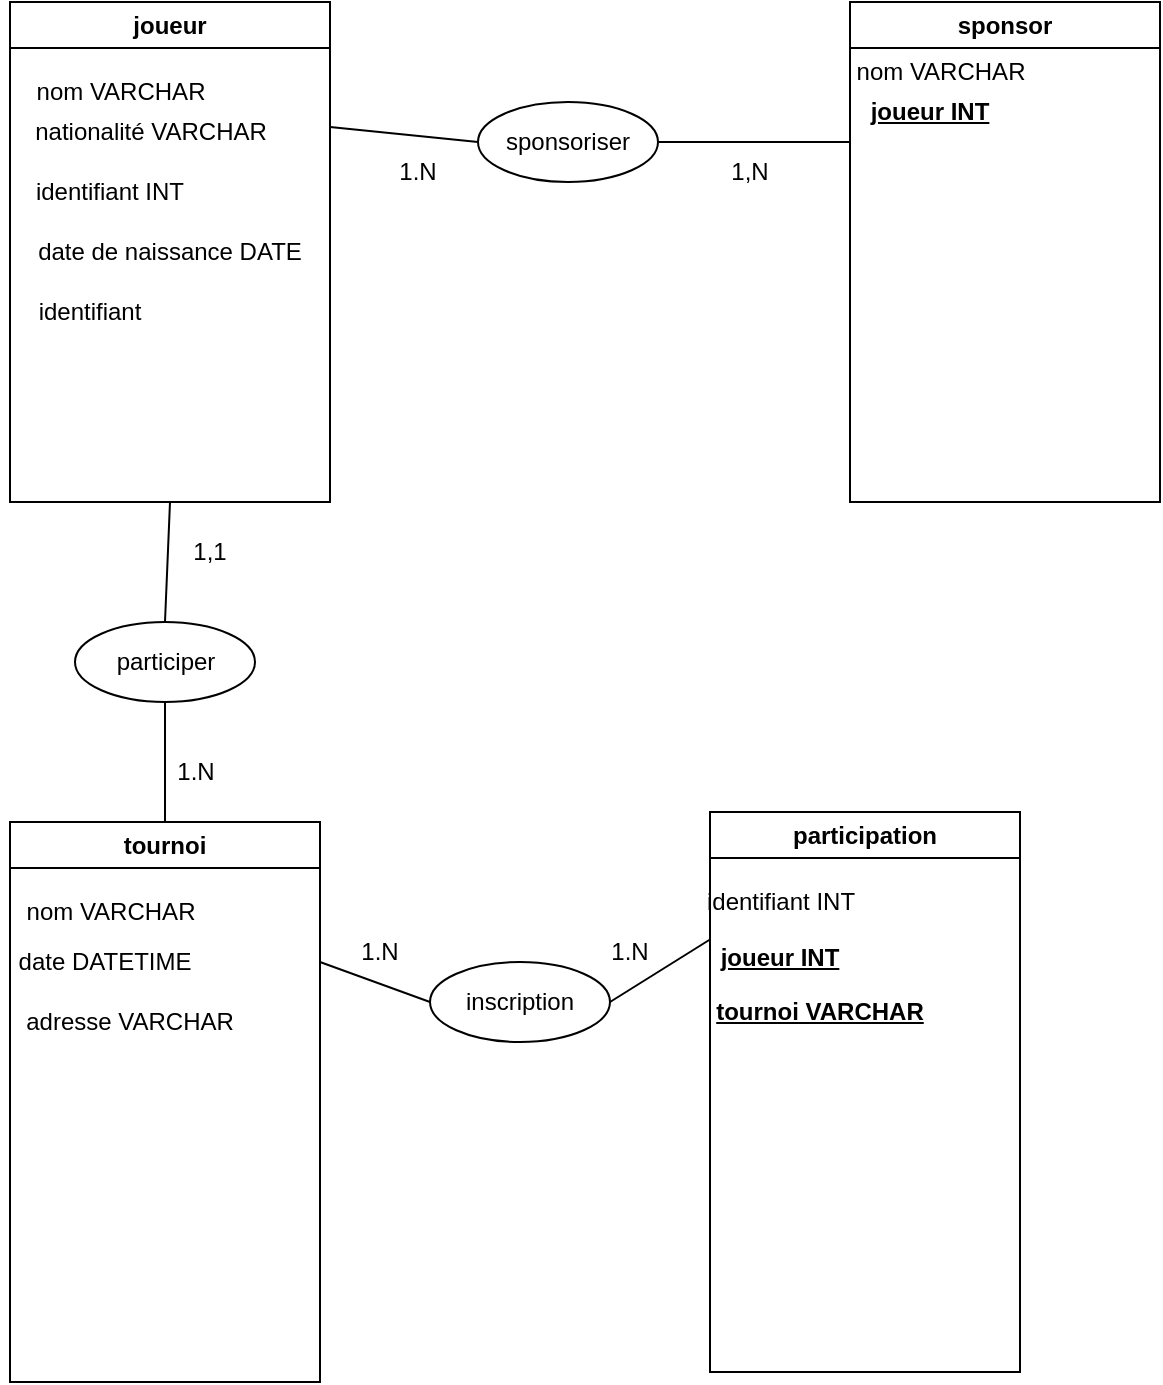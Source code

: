 <mxfile version="24.7.17">
  <diagram name="Page-1" id="EDKiSx_sQZ2FDCz4JAYO">
    <mxGraphModel dx="605" dy="815" grid="1" gridSize="10" guides="1" tooltips="1" connect="1" arrows="1" fold="1" page="1" pageScale="1" pageWidth="827" pageHeight="1169" math="0" shadow="0">
      <root>
        <mxCell id="0" />
        <mxCell id="1" parent="0" />
        <mxCell id="GOiyWW2Ux3JY0sKtTEi4-4" value="participer" style="ellipse;whiteSpace=wrap;html=1;" vertex="1" parent="1">
          <mxGeometry x="122.5" y="350" width="90" height="40" as="geometry" />
        </mxCell>
        <mxCell id="GOiyWW2Ux3JY0sKtTEi4-5" value="sponsoriser" style="ellipse;whiteSpace=wrap;html=1;" vertex="1" parent="1">
          <mxGeometry x="324" y="90" width="90" height="40" as="geometry" />
        </mxCell>
        <mxCell id="GOiyWW2Ux3JY0sKtTEi4-6" value="joueur" style="swimlane;whiteSpace=wrap;html=1;" vertex="1" parent="1">
          <mxGeometry x="90" y="40" width="160" height="250" as="geometry" />
        </mxCell>
        <mxCell id="GOiyWW2Ux3JY0sKtTEi4-7" value="nom VARCHAR" style="text;html=1;align=center;verticalAlign=middle;resizable=0;points=[];autosize=1;strokeColor=none;fillColor=none;" vertex="1" parent="GOiyWW2Ux3JY0sKtTEi4-6">
          <mxGeometry y="30" width="110" height="30" as="geometry" />
        </mxCell>
        <mxCell id="GOiyWW2Ux3JY0sKtTEi4-12" value="nationalité VARCHAR" style="text;html=1;align=center;verticalAlign=middle;resizable=0;points=[];autosize=1;strokeColor=none;fillColor=none;" vertex="1" parent="GOiyWW2Ux3JY0sKtTEi4-6">
          <mxGeometry y="50" width="140" height="30" as="geometry" />
        </mxCell>
        <mxCell id="GOiyWW2Ux3JY0sKtTEi4-13" value="identifiant INT" style="text;html=1;align=center;verticalAlign=middle;whiteSpace=wrap;rounded=0;" vertex="1" parent="GOiyWW2Ux3JY0sKtTEi4-6">
          <mxGeometry x="10" y="80" width="80" height="30" as="geometry" />
        </mxCell>
        <mxCell id="GOiyWW2Ux3JY0sKtTEi4-14" value="date de naissance DATE" style="text;html=1;align=center;verticalAlign=middle;whiteSpace=wrap;rounded=0;" vertex="1" parent="GOiyWW2Ux3JY0sKtTEi4-6">
          <mxGeometry x="5" y="110" width="150" height="30" as="geometry" />
        </mxCell>
        <mxCell id="GOiyWW2Ux3JY0sKtTEi4-15" value="identifiant" style="text;html=1;align=center;verticalAlign=middle;whiteSpace=wrap;rounded=0;" vertex="1" parent="GOiyWW2Ux3JY0sKtTEi4-6">
          <mxGeometry x="10" y="140" width="60" height="30" as="geometry" />
        </mxCell>
        <mxCell id="GOiyWW2Ux3JY0sKtTEi4-8" value="sponsor" style="swimlane;whiteSpace=wrap;html=1;startSize=23;" vertex="1" parent="1">
          <mxGeometry x="510" y="40" width="155" height="250" as="geometry" />
        </mxCell>
        <mxCell id="GOiyWW2Ux3JY0sKtTEi4-9" value="nom VARCHAR" style="text;html=1;align=center;verticalAlign=middle;resizable=0;points=[];autosize=1;strokeColor=none;fillColor=none;" vertex="1" parent="GOiyWW2Ux3JY0sKtTEi4-8">
          <mxGeometry x="-10" y="20" width="110" height="30" as="geometry" />
        </mxCell>
        <mxCell id="GOiyWW2Ux3JY0sKtTEi4-16" value="&lt;u&gt;&lt;b&gt;joueur INT&lt;/b&gt;&lt;/u&gt;" style="text;html=1;align=center;verticalAlign=middle;whiteSpace=wrap;rounded=0;" vertex="1" parent="GOiyWW2Ux3JY0sKtTEi4-8">
          <mxGeometry y="40" width="80" height="30" as="geometry" />
        </mxCell>
        <mxCell id="GOiyWW2Ux3JY0sKtTEi4-10" value="tournoi" style="swimlane;whiteSpace=wrap;html=1;" vertex="1" parent="1">
          <mxGeometry x="90" y="450" width="155" height="280" as="geometry" />
        </mxCell>
        <mxCell id="GOiyWW2Ux3JY0sKtTEi4-11" value="nom VARCHAR" style="text;html=1;align=center;verticalAlign=middle;resizable=0;points=[];autosize=1;strokeColor=none;fillColor=none;" vertex="1" parent="GOiyWW2Ux3JY0sKtTEi4-10">
          <mxGeometry x="-5" y="30" width="110" height="30" as="geometry" />
        </mxCell>
        <mxCell id="GOiyWW2Ux3JY0sKtTEi4-17" value="date DATETIME" style="text;html=1;align=center;verticalAlign=middle;whiteSpace=wrap;rounded=0;" vertex="1" parent="GOiyWW2Ux3JY0sKtTEi4-10">
          <mxGeometry x="-5" y="55" width="105" height="30" as="geometry" />
        </mxCell>
        <mxCell id="GOiyWW2Ux3JY0sKtTEi4-18" value="adresse VARCHAR" style="text;html=1;align=center;verticalAlign=middle;whiteSpace=wrap;rounded=0;" vertex="1" parent="GOiyWW2Ux3JY0sKtTEi4-10">
          <mxGeometry y="85" width="120" height="30" as="geometry" />
        </mxCell>
        <mxCell id="GOiyWW2Ux3JY0sKtTEi4-19" value="participation" style="swimlane;whiteSpace=wrap;html=1;" vertex="1" parent="1">
          <mxGeometry x="440" y="445" width="155" height="280" as="geometry" />
        </mxCell>
        <mxCell id="GOiyWW2Ux3JY0sKtTEi4-20" value="identifiant INT" style="text;html=1;align=center;verticalAlign=middle;resizable=0;points=[];autosize=1;strokeColor=none;fillColor=none;" vertex="1" parent="GOiyWW2Ux3JY0sKtTEi4-19">
          <mxGeometry x="-15" y="30" width="100" height="30" as="geometry" />
        </mxCell>
        <mxCell id="GOiyWW2Ux3JY0sKtTEi4-21" value="&lt;u&gt;&lt;b&gt;joueur INT&lt;/b&gt;&lt;/u&gt;" style="text;html=1;align=center;verticalAlign=middle;whiteSpace=wrap;rounded=0;" vertex="1" parent="GOiyWW2Ux3JY0sKtTEi4-19">
          <mxGeometry y="55" width="70" height="35" as="geometry" />
        </mxCell>
        <mxCell id="GOiyWW2Ux3JY0sKtTEi4-22" value="&lt;u&gt;&lt;b&gt;tournoi VARCHAR&lt;/b&gt;&lt;/u&gt;" style="text;html=1;align=center;verticalAlign=middle;whiteSpace=wrap;rounded=0;" vertex="1" parent="GOiyWW2Ux3JY0sKtTEi4-19">
          <mxGeometry y="85" width="110" height="30" as="geometry" />
        </mxCell>
        <mxCell id="GOiyWW2Ux3JY0sKtTEi4-23" value="" style="endArrow=none;html=1;rounded=0;entryX=0;entryY=1;entryDx=0;entryDy=0;exitX=1;exitY=0.5;exitDx=0;exitDy=0;" edge="1" parent="1" source="GOiyWW2Ux3JY0sKtTEi4-5" target="GOiyWW2Ux3JY0sKtTEi4-16">
          <mxGeometry width="50" height="50" relative="1" as="geometry">
            <mxPoint x="270" y="410" as="sourcePoint" />
            <mxPoint x="320" y="360" as="targetPoint" />
          </mxGeometry>
        </mxCell>
        <mxCell id="GOiyWW2Ux3JY0sKtTEi4-24" value="" style="endArrow=none;html=1;rounded=0;" edge="1" parent="1">
          <mxGeometry width="50" height="50" relative="1" as="geometry">
            <mxPoint x="260" y="130" as="sourcePoint" />
            <mxPoint x="260" y="130" as="targetPoint" />
          </mxGeometry>
        </mxCell>
        <mxCell id="GOiyWW2Ux3JY0sKtTEi4-25" value="" style="endArrow=none;html=1;rounded=0;entryX=0;entryY=0.5;entryDx=0;entryDy=0;exitX=1;exitY=0.25;exitDx=0;exitDy=0;" edge="1" parent="1" source="GOiyWW2Ux3JY0sKtTEi4-6" target="GOiyWW2Ux3JY0sKtTEi4-5">
          <mxGeometry width="50" height="50" relative="1" as="geometry">
            <mxPoint x="250" y="120" as="sourcePoint" />
            <mxPoint x="400" y="360" as="targetPoint" />
          </mxGeometry>
        </mxCell>
        <mxCell id="GOiyWW2Ux3JY0sKtTEi4-26" value="" style="endArrow=none;html=1;rounded=0;entryX=0.5;entryY=1;entryDx=0;entryDy=0;exitX=0.5;exitY=0;exitDx=0;exitDy=0;" edge="1" parent="1" source="GOiyWW2Ux3JY0sKtTEi4-4" target="GOiyWW2Ux3JY0sKtTEi4-6">
          <mxGeometry width="50" height="50" relative="1" as="geometry">
            <mxPoint x="350" y="410" as="sourcePoint" />
            <mxPoint x="400" y="360" as="targetPoint" />
          </mxGeometry>
        </mxCell>
        <mxCell id="GOiyWW2Ux3JY0sKtTEi4-27" value="" style="endArrow=none;html=1;rounded=0;entryX=0.5;entryY=1;entryDx=0;entryDy=0;exitX=0.5;exitY=0;exitDx=0;exitDy=0;" edge="1" parent="1" source="GOiyWW2Ux3JY0sKtTEi4-10" target="GOiyWW2Ux3JY0sKtTEi4-4">
          <mxGeometry width="50" height="50" relative="1" as="geometry">
            <mxPoint x="350" y="410" as="sourcePoint" />
            <mxPoint x="400" y="360" as="targetPoint" />
          </mxGeometry>
        </mxCell>
        <mxCell id="GOiyWW2Ux3JY0sKtTEi4-30" style="edgeStyle=orthogonalEdgeStyle;rounded=0;orthogonalLoop=1;jettySize=auto;html=1;exitX=1;exitY=0.5;exitDx=0;exitDy=0;" edge="1" parent="1" source="GOiyWW2Ux3JY0sKtTEi4-29">
          <mxGeometry relative="1" as="geometry">
            <mxPoint x="370" y="550" as="targetPoint" />
          </mxGeometry>
        </mxCell>
        <mxCell id="GOiyWW2Ux3JY0sKtTEi4-29" value="inscription" style="ellipse;whiteSpace=wrap;html=1;" vertex="1" parent="1">
          <mxGeometry x="300" y="520" width="90" height="40" as="geometry" />
        </mxCell>
        <mxCell id="GOiyWW2Ux3JY0sKtTEi4-31" value="" style="endArrow=none;html=1;rounded=0;entryX=0;entryY=0.5;entryDx=0;entryDy=0;exitX=1;exitY=0.25;exitDx=0;exitDy=0;" edge="1" parent="1" source="GOiyWW2Ux3JY0sKtTEi4-10" target="GOiyWW2Ux3JY0sKtTEi4-29">
          <mxGeometry width="50" height="50" relative="1" as="geometry">
            <mxPoint x="240" y="540" as="sourcePoint" />
            <mxPoint x="280" y="530" as="targetPoint" />
          </mxGeometry>
        </mxCell>
        <mxCell id="GOiyWW2Ux3JY0sKtTEi4-32" value="" style="endArrow=none;html=1;rounded=0;exitX=1;exitY=0.5;exitDx=0;exitDy=0;entryX=0;entryY=0.25;entryDx=0;entryDy=0;" edge="1" parent="1" source="GOiyWW2Ux3JY0sKtTEi4-29" target="GOiyWW2Ux3JY0sKtTEi4-21">
          <mxGeometry width="50" height="50" relative="1" as="geometry">
            <mxPoint x="350" y="410" as="sourcePoint" />
            <mxPoint x="400" y="360" as="targetPoint" />
          </mxGeometry>
        </mxCell>
        <mxCell id="GOiyWW2Ux3JY0sKtTEi4-33" value="1.N" style="text;html=1;align=center;verticalAlign=middle;whiteSpace=wrap;rounded=0;" vertex="1" parent="1">
          <mxGeometry x="264" y="110" width="60" height="30" as="geometry" />
        </mxCell>
        <mxCell id="GOiyWW2Ux3JY0sKtTEi4-34" value="1,N" style="text;html=1;align=center;verticalAlign=middle;whiteSpace=wrap;rounded=0;" vertex="1" parent="1">
          <mxGeometry x="430" y="110" width="60" height="30" as="geometry" />
        </mxCell>
        <mxCell id="GOiyWW2Ux3JY0sKtTEi4-35" value="1,1" style="text;html=1;align=center;verticalAlign=middle;whiteSpace=wrap;rounded=0;" vertex="1" parent="1">
          <mxGeometry x="160" y="300" width="60" height="30" as="geometry" />
        </mxCell>
        <mxCell id="GOiyWW2Ux3JY0sKtTEi4-36" value="1.N" style="text;html=1;align=center;verticalAlign=middle;whiteSpace=wrap;rounded=0;" vertex="1" parent="1">
          <mxGeometry x="152.5" y="410" width="60" height="30" as="geometry" />
        </mxCell>
        <mxCell id="GOiyWW2Ux3JY0sKtTEi4-37" value="1.N" style="text;html=1;align=center;verticalAlign=middle;whiteSpace=wrap;rounded=0;" vertex="1" parent="1">
          <mxGeometry x="370" y="500" width="60" height="30" as="geometry" />
        </mxCell>
        <mxCell id="GOiyWW2Ux3JY0sKtTEi4-38" value="1.N" style="text;html=1;align=center;verticalAlign=middle;whiteSpace=wrap;rounded=0;" vertex="1" parent="1">
          <mxGeometry x="245" y="500" width="60" height="30" as="geometry" />
        </mxCell>
      </root>
    </mxGraphModel>
  </diagram>
</mxfile>
